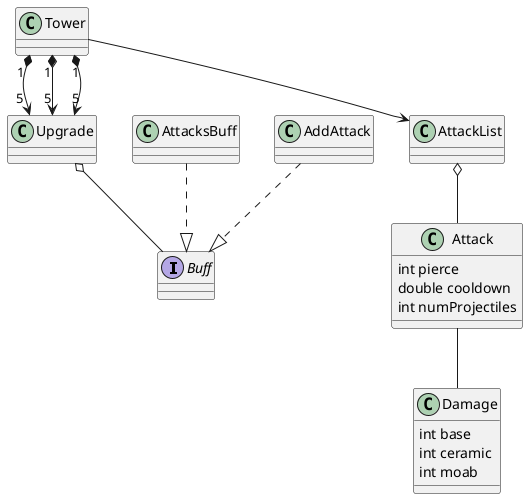 @startuml
interface Buff

Damage : int base
Damage : int ceramic
Damage : int moab

Attack : int pierce
Attack : double cooldown
Attack : int numProjectiles

Attack -- Damage

Upgrade o-- Buff
AttacksBuff ..|> Buff
AddAttack ..|> Buff
AttackList o-- Attack
Tower "1" *--> "5" Upgrade
Tower "1" *--> "5" Upgrade
Tower "1" *--> "5" Upgrade
Tower --> AttackList
@enduml